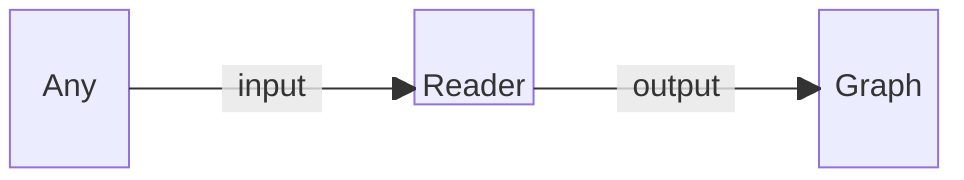 block-beta
    columns 7
    Any space:2 Reader space:2 Graph
    Any-- "input" -->Reader
    Reader-- "output" -->Graph

    classDef block height:48px,padding:8px;
    classDef hidden visibility:none;
    class Reader block
    class Any hidden
    class Graph hidden